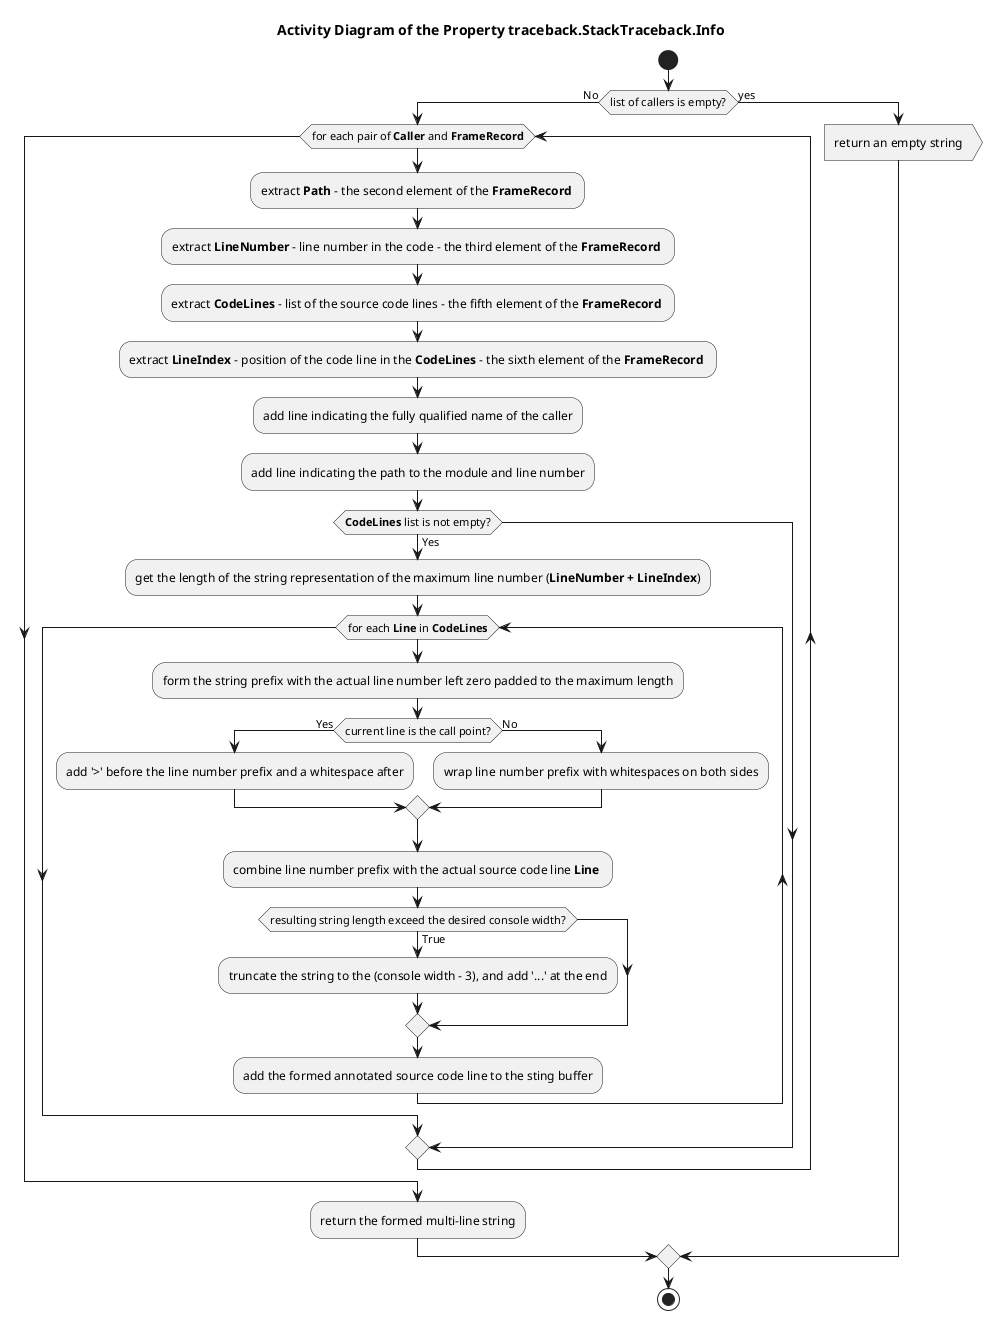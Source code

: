 @startuml traceback_stacktraceback_info

title Activity Diagram of the Property traceback.StackTraceback.Info

start

if (list of callers is empty?) then (No)
    while (for each pair of <b>Caller</b> and <b>FrameRecord</b>)
        :extract <b>Path</b> - the second element of the <b>FrameRecord</b> ;
        
        :extract <b>LineNumber</b> - line number in the code - the third element of the <b>FrameRecord</b> ;
        
        :extract <b>CodeLines</b> - list of the source code lines - the fifth element of the <b>FrameRecord</b> ;
        
        :extract <b>LineIndex</b> - position of the code line in the <b>CodeLines</b> - the sixth element of the <b>FrameRecord</b> ;
        
        :add line indicating the fully qualified name of the caller;
        
        :add line indicating the path to the module and line number;
        
        if (<b>CodeLines</b> list is not empty?) then (Yes)
        :get the length of the string representation of the maximum line number (<b>LineNumber + LineIndex</b>);
        
        while (for each <b>Line</b> in <b>CodeLines</b>)
            :form the string prefix with the actual line number left zero padded to the maximum length;
            
            if (current line is the call point?) then (Yes)
                :add '>' before the line number prefix and a whitespace after;
            else (No)
                :wrap line number prefix with whitespaces on both sides;
            endif
            
            :combine line number prefix with the actual source code line <b>Line</b> ;
            
            if (resulting string length exceed the desired console width?) then (True)
                :truncate the string to the (console width - 3), and add '...' at the end;
            endif
            
            :add the formed annotated source code line to the sting buffer;
        end while
        endif
    end while
    
    :return the formed multi-line string;
else (yes)
    :return an empty string>
endif

stop

@enduml